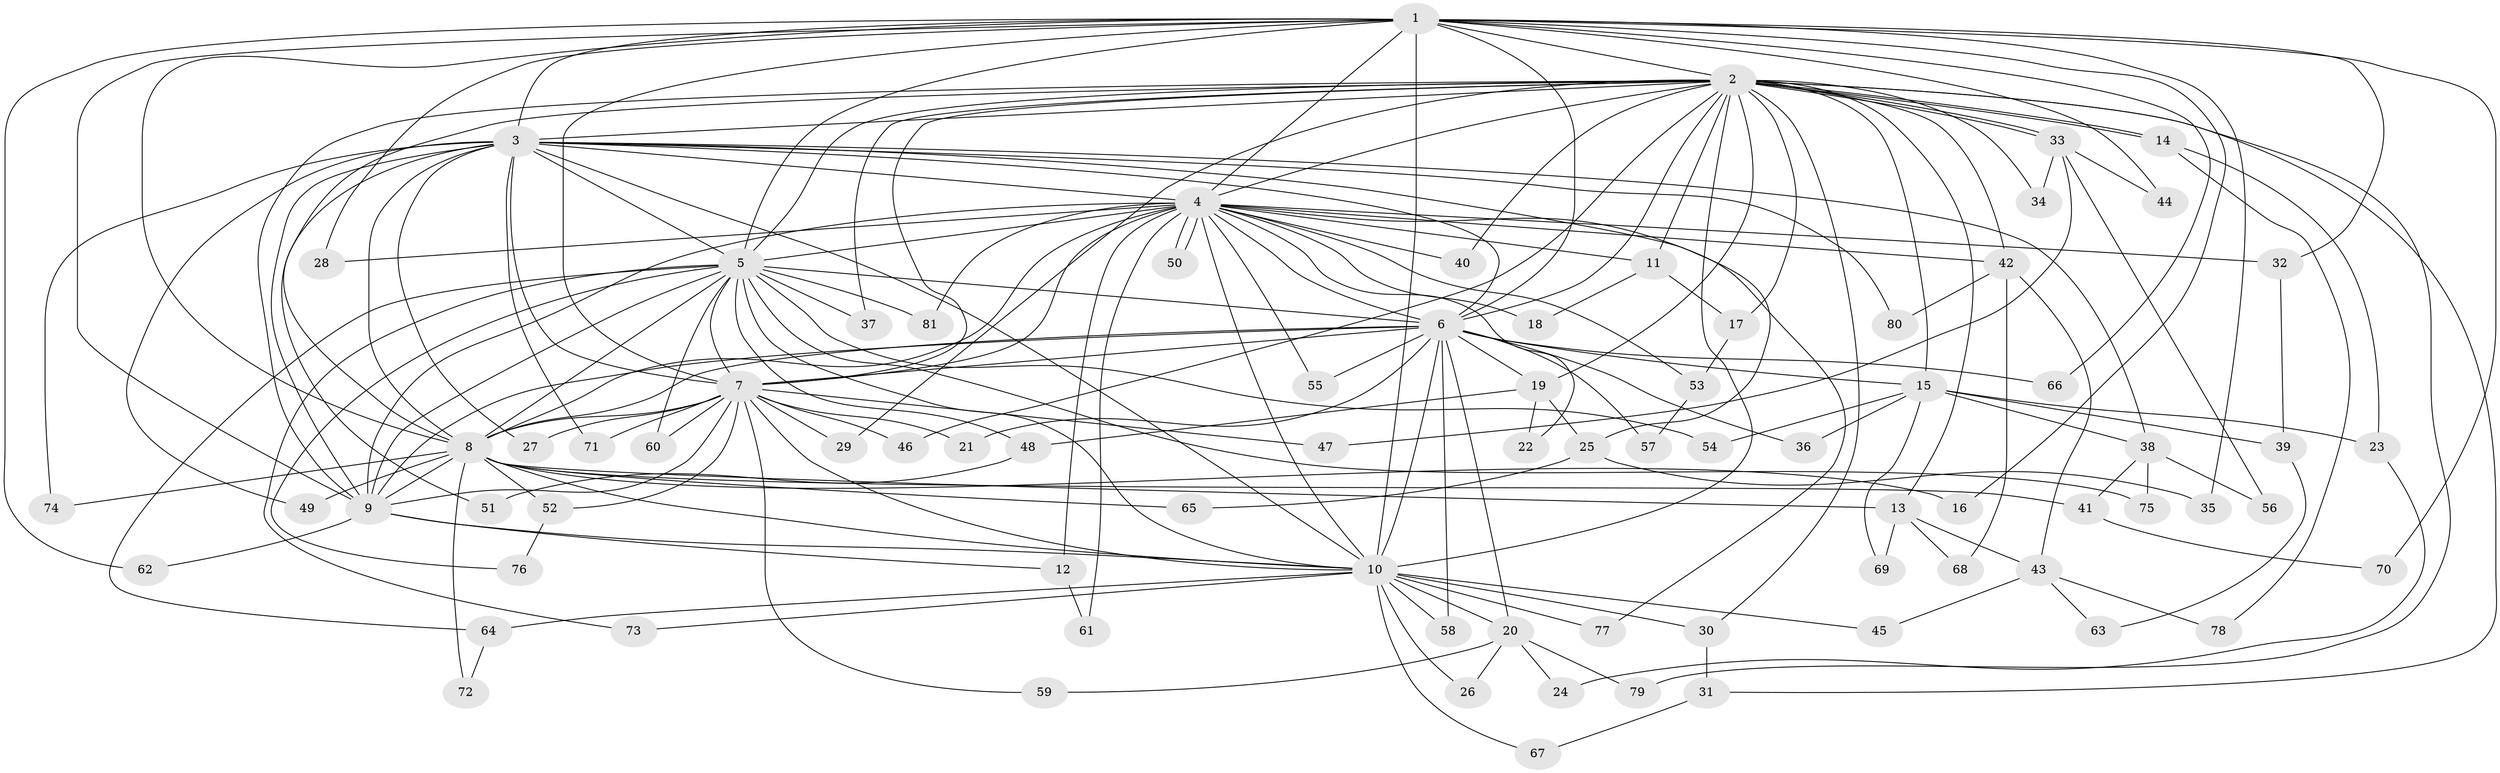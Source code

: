 // coarse degree distribution, {1: 0.5416666666666666, 2: 0.3333333333333333, 11: 0.125}
// Generated by graph-tools (version 1.1) at 2025/46/03/04/25 21:46:44]
// undirected, 81 vertices, 187 edges
graph export_dot {
graph [start="1"]
  node [color=gray90,style=filled];
  1;
  2;
  3;
  4;
  5;
  6;
  7;
  8;
  9;
  10;
  11;
  12;
  13;
  14;
  15;
  16;
  17;
  18;
  19;
  20;
  21;
  22;
  23;
  24;
  25;
  26;
  27;
  28;
  29;
  30;
  31;
  32;
  33;
  34;
  35;
  36;
  37;
  38;
  39;
  40;
  41;
  42;
  43;
  44;
  45;
  46;
  47;
  48;
  49;
  50;
  51;
  52;
  53;
  54;
  55;
  56;
  57;
  58;
  59;
  60;
  61;
  62;
  63;
  64;
  65;
  66;
  67;
  68;
  69;
  70;
  71;
  72;
  73;
  74;
  75;
  76;
  77;
  78;
  79;
  80;
  81;
  1 -- 2;
  1 -- 3;
  1 -- 4;
  1 -- 5;
  1 -- 6;
  1 -- 7;
  1 -- 8;
  1 -- 9;
  1 -- 10;
  1 -- 16;
  1 -- 28;
  1 -- 32;
  1 -- 35;
  1 -- 44;
  1 -- 62;
  1 -- 66;
  1 -- 70;
  2 -- 3;
  2 -- 4;
  2 -- 5;
  2 -- 6;
  2 -- 7;
  2 -- 8;
  2 -- 9;
  2 -- 10;
  2 -- 11;
  2 -- 13;
  2 -- 14;
  2 -- 14;
  2 -- 15;
  2 -- 17;
  2 -- 19;
  2 -- 29;
  2 -- 30;
  2 -- 31;
  2 -- 33;
  2 -- 33;
  2 -- 34;
  2 -- 37;
  2 -- 40;
  2 -- 42;
  2 -- 46;
  2 -- 79;
  3 -- 4;
  3 -- 5;
  3 -- 6;
  3 -- 7;
  3 -- 8;
  3 -- 9;
  3 -- 10;
  3 -- 25;
  3 -- 27;
  3 -- 38;
  3 -- 49;
  3 -- 51;
  3 -- 71;
  3 -- 74;
  3 -- 80;
  4 -- 5;
  4 -- 6;
  4 -- 7;
  4 -- 8;
  4 -- 9;
  4 -- 10;
  4 -- 11;
  4 -- 12;
  4 -- 18;
  4 -- 22;
  4 -- 28;
  4 -- 32;
  4 -- 40;
  4 -- 42;
  4 -- 50;
  4 -- 50;
  4 -- 53;
  4 -- 55;
  4 -- 61;
  4 -- 77;
  4 -- 81;
  5 -- 6;
  5 -- 7;
  5 -- 8;
  5 -- 9;
  5 -- 10;
  5 -- 37;
  5 -- 48;
  5 -- 54;
  5 -- 60;
  5 -- 64;
  5 -- 73;
  5 -- 75;
  5 -- 76;
  5 -- 81;
  6 -- 7;
  6 -- 8;
  6 -- 9;
  6 -- 10;
  6 -- 15;
  6 -- 19;
  6 -- 20;
  6 -- 21;
  6 -- 36;
  6 -- 55;
  6 -- 57;
  6 -- 58;
  6 -- 66;
  7 -- 8;
  7 -- 9;
  7 -- 10;
  7 -- 21;
  7 -- 27;
  7 -- 29;
  7 -- 46;
  7 -- 47;
  7 -- 52;
  7 -- 59;
  7 -- 60;
  7 -- 71;
  8 -- 9;
  8 -- 10;
  8 -- 13;
  8 -- 16;
  8 -- 41;
  8 -- 49;
  8 -- 52;
  8 -- 65;
  8 -- 72;
  8 -- 74;
  9 -- 10;
  9 -- 12;
  9 -- 62;
  10 -- 20;
  10 -- 26;
  10 -- 30;
  10 -- 45;
  10 -- 58;
  10 -- 64;
  10 -- 67;
  10 -- 73;
  10 -- 77;
  11 -- 17;
  11 -- 18;
  12 -- 61;
  13 -- 43;
  13 -- 68;
  13 -- 69;
  14 -- 23;
  14 -- 78;
  15 -- 23;
  15 -- 36;
  15 -- 38;
  15 -- 39;
  15 -- 54;
  15 -- 69;
  17 -- 53;
  19 -- 22;
  19 -- 25;
  19 -- 48;
  20 -- 24;
  20 -- 26;
  20 -- 59;
  20 -- 79;
  23 -- 24;
  25 -- 35;
  25 -- 65;
  30 -- 31;
  31 -- 67;
  32 -- 39;
  33 -- 34;
  33 -- 44;
  33 -- 47;
  33 -- 56;
  38 -- 41;
  38 -- 56;
  38 -- 75;
  39 -- 63;
  41 -- 70;
  42 -- 43;
  42 -- 68;
  42 -- 80;
  43 -- 45;
  43 -- 63;
  43 -- 78;
  48 -- 51;
  52 -- 76;
  53 -- 57;
  64 -- 72;
}
